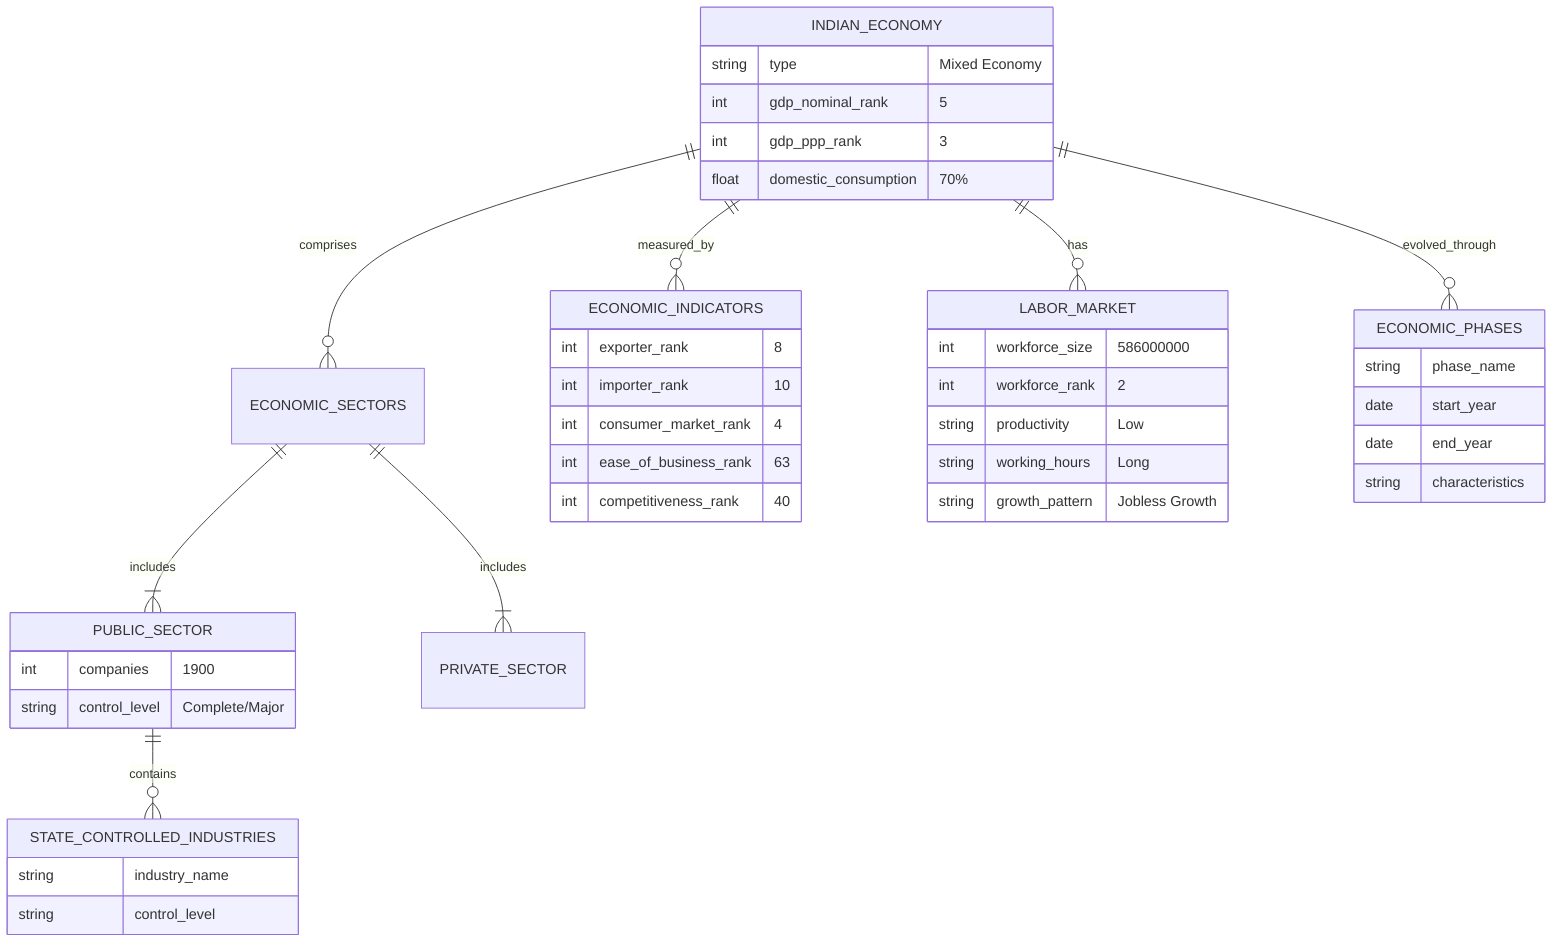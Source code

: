 erDiagram
    INDIAN_ECONOMY ||--o{ ECONOMIC_SECTORS : comprises
    INDIAN_ECONOMY {
        string type "Mixed Economy"
        int gdp_nominal_rank "5"
        int gdp_ppp_rank "3"
        float domestic_consumption "70%"
    }
    
    ECONOMIC_SECTORS ||--|{ PUBLIC_SECTOR : includes
    ECONOMIC_SECTORS ||--|{ PRIVATE_SECTOR : includes
    
    PUBLIC_SECTOR {
        int companies "1900"
        string control_level "Complete/Major"
    }
    
    PUBLIC_SECTOR ||--o{ STATE_CONTROLLED_INDUSTRIES : contains
    STATE_CONTROLLED_INDUSTRIES {
        string industry_name
        string control_level
    }
    
    INDIAN_ECONOMY ||--o{ ECONOMIC_INDICATORS : measured_by
    ECONOMIC_INDICATORS {
        int exporter_rank "8"
        int importer_rank "10"
        int consumer_market_rank "4"
        int ease_of_business_rank "63"
        int competitiveness_rank "40"
    }
    
    INDIAN_ECONOMY ||--o{ LABOR_MARKET : has
    LABOR_MARKET {
        int workforce_size "586000000"
        int workforce_rank "2"
        string productivity "Low"
        string working_hours "Long"
        string growth_pattern "Jobless Growth"
    }
    
    INDIAN_ECONOMY ||--o{ ECONOMIC_PHASES : evolved_through
    ECONOMIC_PHASES {
        string phase_name
        date start_year
        date end_year
        string characteristics
    }